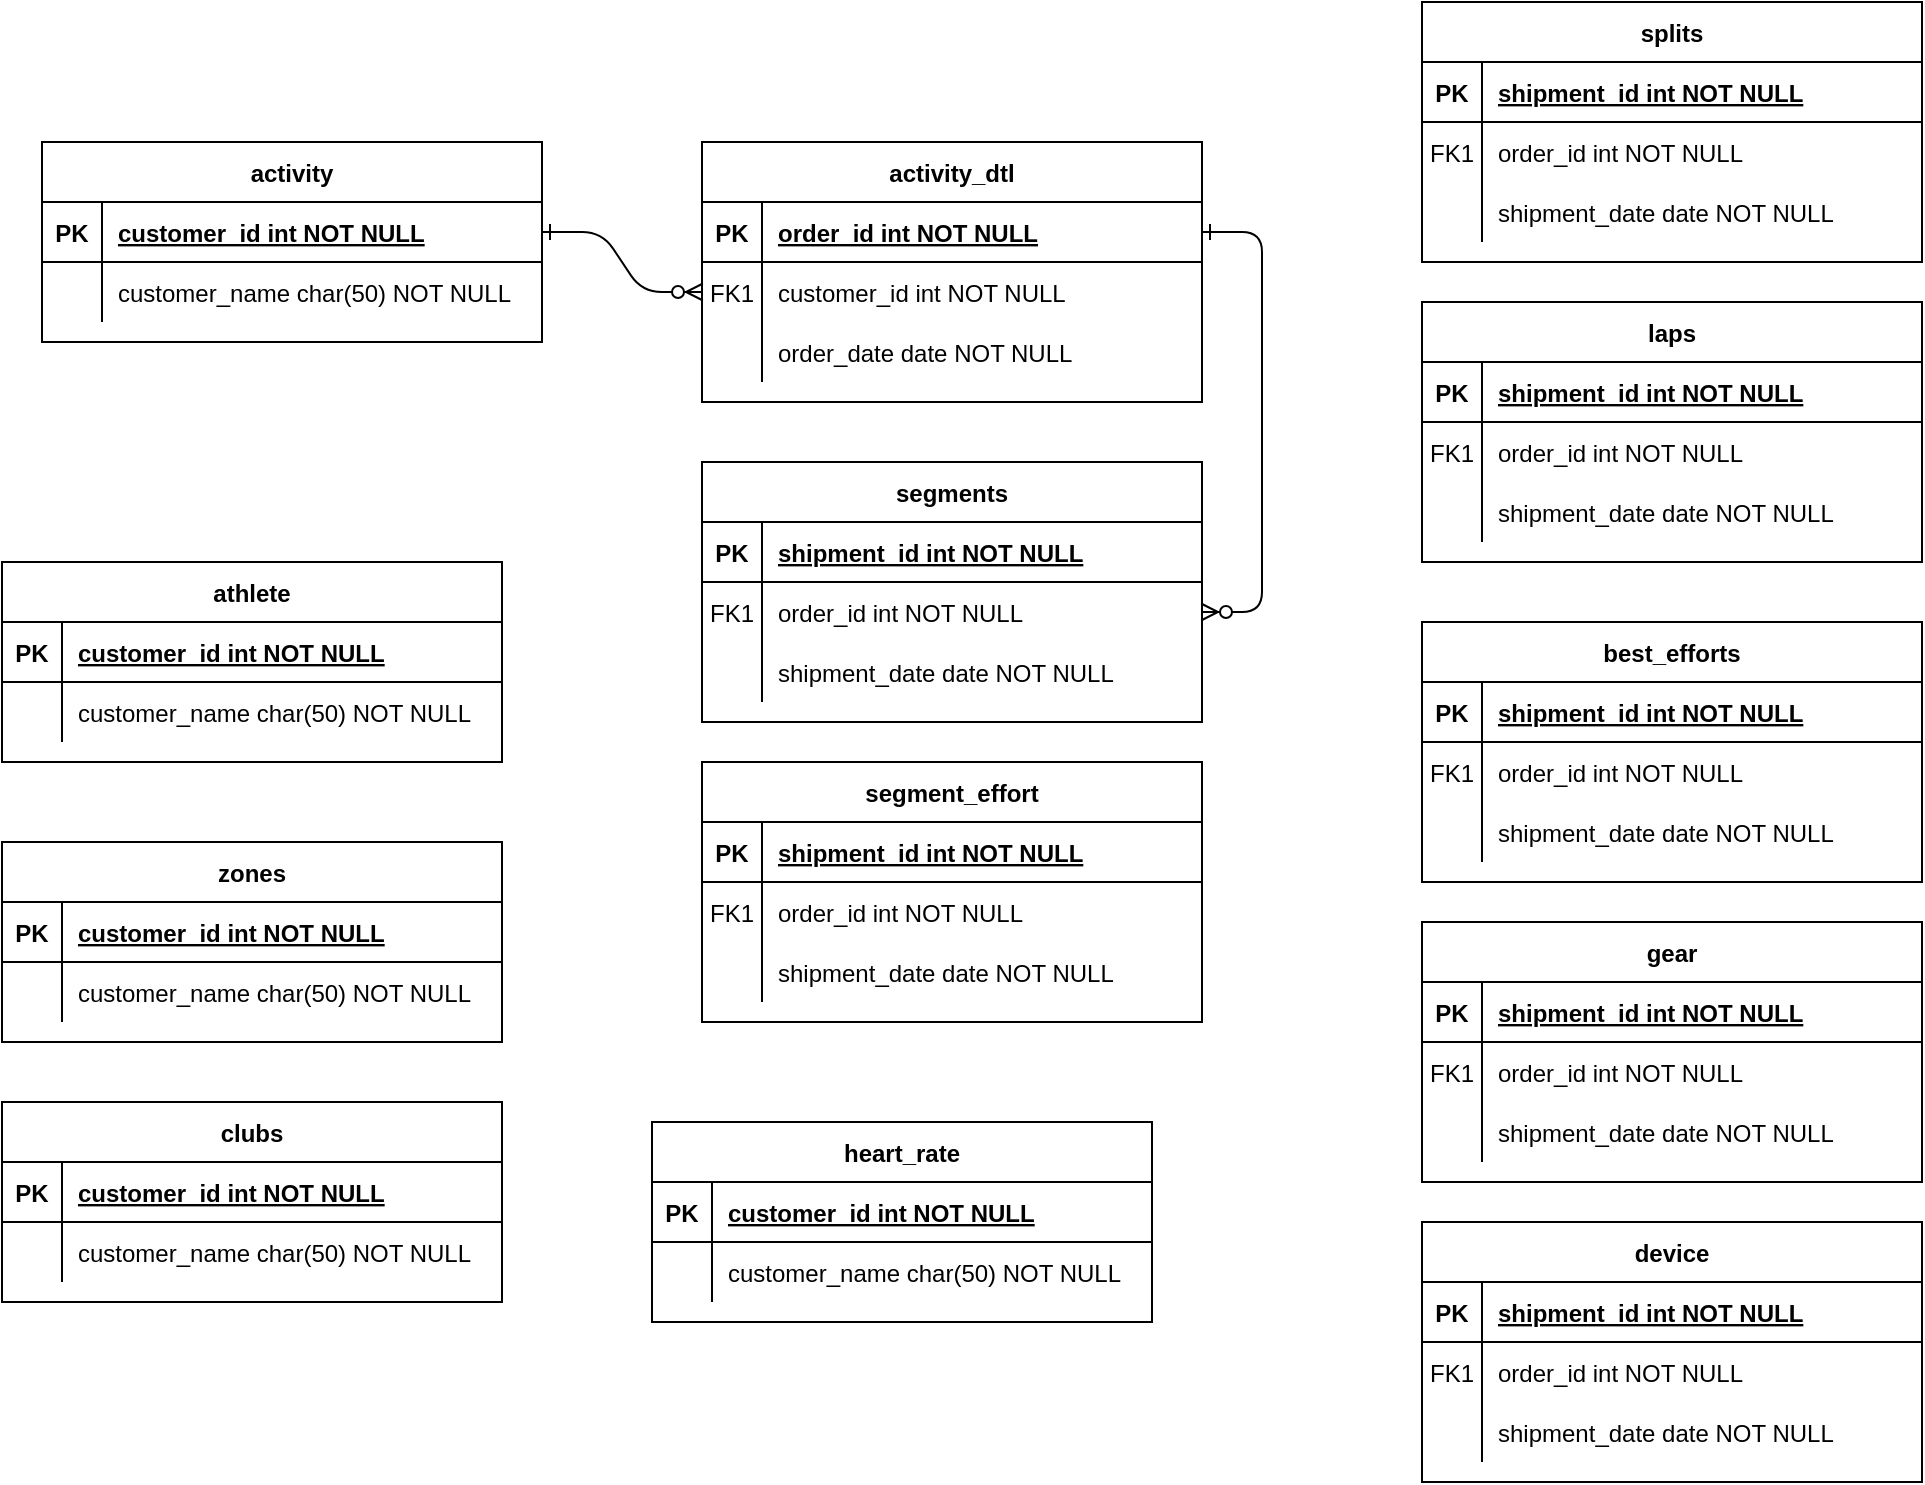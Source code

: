 <mxfile version="13.7.9" type="device"><diagram id="R2lEEEUBdFMjLlhIrx00" name="Page-1"><mxGraphModel dx="1280" dy="803" grid="1" gridSize="10" guides="1" tooltips="1" connect="1" arrows="1" fold="1" page="1" pageScale="1" pageWidth="850" pageHeight="1100" math="0" shadow="0" extFonts="Permanent Marker^https://fonts.googleapis.com/css?family=Permanent+Marker"><root><mxCell id="0"/><mxCell id="1" parent="0"/><mxCell id="C-vyLk0tnHw3VtMMgP7b-1" value="" style="edgeStyle=entityRelationEdgeStyle;endArrow=ERzeroToMany;startArrow=ERone;endFill=1;startFill=0;" parent="1" source="C-vyLk0tnHw3VtMMgP7b-24" target="C-vyLk0tnHw3VtMMgP7b-6" edge="1"><mxGeometry width="100" height="100" relative="1" as="geometry"><mxPoint x="340" y="720" as="sourcePoint"/><mxPoint x="440" y="620" as="targetPoint"/></mxGeometry></mxCell><mxCell id="C-vyLk0tnHw3VtMMgP7b-12" value="" style="edgeStyle=entityRelationEdgeStyle;endArrow=ERzeroToMany;startArrow=ERone;endFill=1;startFill=0;" parent="1" source="C-vyLk0tnHw3VtMMgP7b-3" target="C-vyLk0tnHw3VtMMgP7b-17" edge="1"><mxGeometry width="100" height="100" relative="1" as="geometry"><mxPoint x="400" y="180" as="sourcePoint"/><mxPoint x="460" y="205" as="targetPoint"/></mxGeometry></mxCell><mxCell id="C-vyLk0tnHw3VtMMgP7b-2" value="activity_dtl" style="shape=table;startSize=30;container=1;collapsible=1;childLayout=tableLayout;fixedRows=1;rowLines=0;fontStyle=1;align=center;resizeLast=1;" parent="1" vertex="1"><mxGeometry x="450" y="120" width="250" height="130" as="geometry"/></mxCell><mxCell id="C-vyLk0tnHw3VtMMgP7b-3" value="" style="shape=partialRectangle;collapsible=0;dropTarget=0;pointerEvents=0;fillColor=none;points=[[0,0.5],[1,0.5]];portConstraint=eastwest;top=0;left=0;right=0;bottom=1;" parent="C-vyLk0tnHw3VtMMgP7b-2" vertex="1"><mxGeometry y="30" width="250" height="30" as="geometry"/></mxCell><mxCell id="C-vyLk0tnHw3VtMMgP7b-4" value="PK" style="shape=partialRectangle;overflow=hidden;connectable=0;fillColor=none;top=0;left=0;bottom=0;right=0;fontStyle=1;" parent="C-vyLk0tnHw3VtMMgP7b-3" vertex="1"><mxGeometry width="30" height="30" as="geometry"/></mxCell><mxCell id="C-vyLk0tnHw3VtMMgP7b-5" value="order_id int NOT NULL " style="shape=partialRectangle;overflow=hidden;connectable=0;fillColor=none;top=0;left=0;bottom=0;right=0;align=left;spacingLeft=6;fontStyle=5;" parent="C-vyLk0tnHw3VtMMgP7b-3" vertex="1"><mxGeometry x="30" width="220" height="30" as="geometry"/></mxCell><mxCell id="C-vyLk0tnHw3VtMMgP7b-6" value="" style="shape=partialRectangle;collapsible=0;dropTarget=0;pointerEvents=0;fillColor=none;points=[[0,0.5],[1,0.5]];portConstraint=eastwest;top=0;left=0;right=0;bottom=0;" parent="C-vyLk0tnHw3VtMMgP7b-2" vertex="1"><mxGeometry y="60" width="250" height="30" as="geometry"/></mxCell><mxCell id="C-vyLk0tnHw3VtMMgP7b-7" value="FK1" style="shape=partialRectangle;overflow=hidden;connectable=0;fillColor=none;top=0;left=0;bottom=0;right=0;" parent="C-vyLk0tnHw3VtMMgP7b-6" vertex="1"><mxGeometry width="30" height="30" as="geometry"/></mxCell><mxCell id="C-vyLk0tnHw3VtMMgP7b-8" value="customer_id int NOT NULL" style="shape=partialRectangle;overflow=hidden;connectable=0;fillColor=none;top=0;left=0;bottom=0;right=0;align=left;spacingLeft=6;" parent="C-vyLk0tnHw3VtMMgP7b-6" vertex="1"><mxGeometry x="30" width="220" height="30" as="geometry"/></mxCell><mxCell id="C-vyLk0tnHw3VtMMgP7b-9" value="" style="shape=partialRectangle;collapsible=0;dropTarget=0;pointerEvents=0;fillColor=none;points=[[0,0.5],[1,0.5]];portConstraint=eastwest;top=0;left=0;right=0;bottom=0;" parent="C-vyLk0tnHw3VtMMgP7b-2" vertex="1"><mxGeometry y="90" width="250" height="30" as="geometry"/></mxCell><mxCell id="C-vyLk0tnHw3VtMMgP7b-10" value="" style="shape=partialRectangle;overflow=hidden;connectable=0;fillColor=none;top=0;left=0;bottom=0;right=0;" parent="C-vyLk0tnHw3VtMMgP7b-9" vertex="1"><mxGeometry width="30" height="30" as="geometry"/></mxCell><mxCell id="C-vyLk0tnHw3VtMMgP7b-11" value="order_date date NOT NULL" style="shape=partialRectangle;overflow=hidden;connectable=0;fillColor=none;top=0;left=0;bottom=0;right=0;align=left;spacingLeft=6;" parent="C-vyLk0tnHw3VtMMgP7b-9" vertex="1"><mxGeometry x="30" width="220" height="30" as="geometry"/></mxCell><mxCell id="C-vyLk0tnHw3VtMMgP7b-13" value="segments" style="shape=table;startSize=30;container=1;collapsible=1;childLayout=tableLayout;fixedRows=1;rowLines=0;fontStyle=1;align=center;resizeLast=1;" parent="1" vertex="1"><mxGeometry x="450" y="280" width="250" height="130" as="geometry"/></mxCell><mxCell id="C-vyLk0tnHw3VtMMgP7b-14" value="" style="shape=partialRectangle;collapsible=0;dropTarget=0;pointerEvents=0;fillColor=none;points=[[0,0.5],[1,0.5]];portConstraint=eastwest;top=0;left=0;right=0;bottom=1;" parent="C-vyLk0tnHw3VtMMgP7b-13" vertex="1"><mxGeometry y="30" width="250" height="30" as="geometry"/></mxCell><mxCell id="C-vyLk0tnHw3VtMMgP7b-15" value="PK" style="shape=partialRectangle;overflow=hidden;connectable=0;fillColor=none;top=0;left=0;bottom=0;right=0;fontStyle=1;" parent="C-vyLk0tnHw3VtMMgP7b-14" vertex="1"><mxGeometry width="30" height="30" as="geometry"/></mxCell><mxCell id="C-vyLk0tnHw3VtMMgP7b-16" value="shipment_id int NOT NULL " style="shape=partialRectangle;overflow=hidden;connectable=0;fillColor=none;top=0;left=0;bottom=0;right=0;align=left;spacingLeft=6;fontStyle=5;" parent="C-vyLk0tnHw3VtMMgP7b-14" vertex="1"><mxGeometry x="30" width="220" height="30" as="geometry"/></mxCell><mxCell id="C-vyLk0tnHw3VtMMgP7b-17" value="" style="shape=partialRectangle;collapsible=0;dropTarget=0;pointerEvents=0;fillColor=none;points=[[0,0.5],[1,0.5]];portConstraint=eastwest;top=0;left=0;right=0;bottom=0;" parent="C-vyLk0tnHw3VtMMgP7b-13" vertex="1"><mxGeometry y="60" width="250" height="30" as="geometry"/></mxCell><mxCell id="C-vyLk0tnHw3VtMMgP7b-18" value="FK1" style="shape=partialRectangle;overflow=hidden;connectable=0;fillColor=none;top=0;left=0;bottom=0;right=0;" parent="C-vyLk0tnHw3VtMMgP7b-17" vertex="1"><mxGeometry width="30" height="30" as="geometry"/></mxCell><mxCell id="C-vyLk0tnHw3VtMMgP7b-19" value="order_id int NOT NULL" style="shape=partialRectangle;overflow=hidden;connectable=0;fillColor=none;top=0;left=0;bottom=0;right=0;align=left;spacingLeft=6;" parent="C-vyLk0tnHw3VtMMgP7b-17" vertex="1"><mxGeometry x="30" width="220" height="30" as="geometry"/></mxCell><mxCell id="C-vyLk0tnHw3VtMMgP7b-20" value="" style="shape=partialRectangle;collapsible=0;dropTarget=0;pointerEvents=0;fillColor=none;points=[[0,0.5],[1,0.5]];portConstraint=eastwest;top=0;left=0;right=0;bottom=0;" parent="C-vyLk0tnHw3VtMMgP7b-13" vertex="1"><mxGeometry y="90" width="250" height="30" as="geometry"/></mxCell><mxCell id="C-vyLk0tnHw3VtMMgP7b-21" value="" style="shape=partialRectangle;overflow=hidden;connectable=0;fillColor=none;top=0;left=0;bottom=0;right=0;" parent="C-vyLk0tnHw3VtMMgP7b-20" vertex="1"><mxGeometry width="30" height="30" as="geometry"/></mxCell><mxCell id="C-vyLk0tnHw3VtMMgP7b-22" value="shipment_date date NOT NULL" style="shape=partialRectangle;overflow=hidden;connectable=0;fillColor=none;top=0;left=0;bottom=0;right=0;align=left;spacingLeft=6;" parent="C-vyLk0tnHw3VtMMgP7b-20" vertex="1"><mxGeometry x="30" width="220" height="30" as="geometry"/></mxCell><mxCell id="C-vyLk0tnHw3VtMMgP7b-23" value="activity" style="shape=table;startSize=30;container=1;collapsible=1;childLayout=tableLayout;fixedRows=1;rowLines=0;fontStyle=1;align=center;resizeLast=1;" parent="1" vertex="1"><mxGeometry x="120" y="120" width="250" height="100" as="geometry"/></mxCell><mxCell id="C-vyLk0tnHw3VtMMgP7b-24" value="" style="shape=partialRectangle;collapsible=0;dropTarget=0;pointerEvents=0;fillColor=none;points=[[0,0.5],[1,0.5]];portConstraint=eastwest;top=0;left=0;right=0;bottom=1;" parent="C-vyLk0tnHw3VtMMgP7b-23" vertex="1"><mxGeometry y="30" width="250" height="30" as="geometry"/></mxCell><mxCell id="C-vyLk0tnHw3VtMMgP7b-25" value="PK" style="shape=partialRectangle;overflow=hidden;connectable=0;fillColor=none;top=0;left=0;bottom=0;right=0;fontStyle=1;" parent="C-vyLk0tnHw3VtMMgP7b-24" vertex="1"><mxGeometry width="30" height="30" as="geometry"/></mxCell><mxCell id="C-vyLk0tnHw3VtMMgP7b-26" value="customer_id int NOT NULL " style="shape=partialRectangle;overflow=hidden;connectable=0;fillColor=none;top=0;left=0;bottom=0;right=0;align=left;spacingLeft=6;fontStyle=5;" parent="C-vyLk0tnHw3VtMMgP7b-24" vertex="1"><mxGeometry x="30" width="220" height="30" as="geometry"/></mxCell><mxCell id="C-vyLk0tnHw3VtMMgP7b-27" value="" style="shape=partialRectangle;collapsible=0;dropTarget=0;pointerEvents=0;fillColor=none;points=[[0,0.5],[1,0.5]];portConstraint=eastwest;top=0;left=0;right=0;bottom=0;" parent="C-vyLk0tnHw3VtMMgP7b-23" vertex="1"><mxGeometry y="60" width="250" height="30" as="geometry"/></mxCell><mxCell id="C-vyLk0tnHw3VtMMgP7b-28" value="" style="shape=partialRectangle;overflow=hidden;connectable=0;fillColor=none;top=0;left=0;bottom=0;right=0;" parent="C-vyLk0tnHw3VtMMgP7b-27" vertex="1"><mxGeometry width="30" height="30" as="geometry"/></mxCell><mxCell id="C-vyLk0tnHw3VtMMgP7b-29" value="customer_name char(50) NOT NULL" style="shape=partialRectangle;overflow=hidden;connectable=0;fillColor=none;top=0;left=0;bottom=0;right=0;align=left;spacingLeft=6;" parent="C-vyLk0tnHw3VtMMgP7b-27" vertex="1"><mxGeometry x="30" width="220" height="30" as="geometry"/></mxCell><mxCell id="K8cpnEEo5jaQYR-o_enQ-11" value="splits" style="shape=table;startSize=30;container=1;collapsible=1;childLayout=tableLayout;fixedRows=1;rowLines=0;fontStyle=1;align=center;resizeLast=1;" vertex="1" parent="1"><mxGeometry x="810" y="50" width="250" height="130" as="geometry"/></mxCell><mxCell id="K8cpnEEo5jaQYR-o_enQ-12" value="" style="shape=partialRectangle;collapsible=0;dropTarget=0;pointerEvents=0;fillColor=none;points=[[0,0.5],[1,0.5]];portConstraint=eastwest;top=0;left=0;right=0;bottom=1;" vertex="1" parent="K8cpnEEo5jaQYR-o_enQ-11"><mxGeometry y="30" width="250" height="30" as="geometry"/></mxCell><mxCell id="K8cpnEEo5jaQYR-o_enQ-13" value="PK" style="shape=partialRectangle;overflow=hidden;connectable=0;fillColor=none;top=0;left=0;bottom=0;right=0;fontStyle=1;" vertex="1" parent="K8cpnEEo5jaQYR-o_enQ-12"><mxGeometry width="30" height="30" as="geometry"/></mxCell><mxCell id="K8cpnEEo5jaQYR-o_enQ-14" value="shipment_id int NOT NULL " style="shape=partialRectangle;overflow=hidden;connectable=0;fillColor=none;top=0;left=0;bottom=0;right=0;align=left;spacingLeft=6;fontStyle=5;" vertex="1" parent="K8cpnEEo5jaQYR-o_enQ-12"><mxGeometry x="30" width="220" height="30" as="geometry"/></mxCell><mxCell id="K8cpnEEo5jaQYR-o_enQ-15" value="" style="shape=partialRectangle;collapsible=0;dropTarget=0;pointerEvents=0;fillColor=none;points=[[0,0.5],[1,0.5]];portConstraint=eastwest;top=0;left=0;right=0;bottom=0;" vertex="1" parent="K8cpnEEo5jaQYR-o_enQ-11"><mxGeometry y="60" width="250" height="30" as="geometry"/></mxCell><mxCell id="K8cpnEEo5jaQYR-o_enQ-16" value="FK1" style="shape=partialRectangle;overflow=hidden;connectable=0;fillColor=none;top=0;left=0;bottom=0;right=0;" vertex="1" parent="K8cpnEEo5jaQYR-o_enQ-15"><mxGeometry width="30" height="30" as="geometry"/></mxCell><mxCell id="K8cpnEEo5jaQYR-o_enQ-17" value="order_id int NOT NULL" style="shape=partialRectangle;overflow=hidden;connectable=0;fillColor=none;top=0;left=0;bottom=0;right=0;align=left;spacingLeft=6;" vertex="1" parent="K8cpnEEo5jaQYR-o_enQ-15"><mxGeometry x="30" width="220" height="30" as="geometry"/></mxCell><mxCell id="K8cpnEEo5jaQYR-o_enQ-18" value="" style="shape=partialRectangle;collapsible=0;dropTarget=0;pointerEvents=0;fillColor=none;points=[[0,0.5],[1,0.5]];portConstraint=eastwest;top=0;left=0;right=0;bottom=0;" vertex="1" parent="K8cpnEEo5jaQYR-o_enQ-11"><mxGeometry y="90" width="250" height="30" as="geometry"/></mxCell><mxCell id="K8cpnEEo5jaQYR-o_enQ-19" value="" style="shape=partialRectangle;overflow=hidden;connectable=0;fillColor=none;top=0;left=0;bottom=0;right=0;" vertex="1" parent="K8cpnEEo5jaQYR-o_enQ-18"><mxGeometry width="30" height="30" as="geometry"/></mxCell><mxCell id="K8cpnEEo5jaQYR-o_enQ-20" value="shipment_date date NOT NULL" style="shape=partialRectangle;overflow=hidden;connectable=0;fillColor=none;top=0;left=0;bottom=0;right=0;align=left;spacingLeft=6;" vertex="1" parent="K8cpnEEo5jaQYR-o_enQ-18"><mxGeometry x="30" width="220" height="30" as="geometry"/></mxCell><mxCell id="K8cpnEEo5jaQYR-o_enQ-21" value="laps" style="shape=table;startSize=30;container=1;collapsible=1;childLayout=tableLayout;fixedRows=1;rowLines=0;fontStyle=1;align=center;resizeLast=1;" vertex="1" parent="1"><mxGeometry x="810" y="200" width="250" height="130" as="geometry"/></mxCell><mxCell id="K8cpnEEo5jaQYR-o_enQ-22" value="" style="shape=partialRectangle;collapsible=0;dropTarget=0;pointerEvents=0;fillColor=none;points=[[0,0.5],[1,0.5]];portConstraint=eastwest;top=0;left=0;right=0;bottom=1;" vertex="1" parent="K8cpnEEo5jaQYR-o_enQ-21"><mxGeometry y="30" width="250" height="30" as="geometry"/></mxCell><mxCell id="K8cpnEEo5jaQYR-o_enQ-23" value="PK" style="shape=partialRectangle;overflow=hidden;connectable=0;fillColor=none;top=0;left=0;bottom=0;right=0;fontStyle=1;" vertex="1" parent="K8cpnEEo5jaQYR-o_enQ-22"><mxGeometry width="30" height="30" as="geometry"/></mxCell><mxCell id="K8cpnEEo5jaQYR-o_enQ-24" value="shipment_id int NOT NULL " style="shape=partialRectangle;overflow=hidden;connectable=0;fillColor=none;top=0;left=0;bottom=0;right=0;align=left;spacingLeft=6;fontStyle=5;" vertex="1" parent="K8cpnEEo5jaQYR-o_enQ-22"><mxGeometry x="30" width="220" height="30" as="geometry"/></mxCell><mxCell id="K8cpnEEo5jaQYR-o_enQ-25" value="" style="shape=partialRectangle;collapsible=0;dropTarget=0;pointerEvents=0;fillColor=none;points=[[0,0.5],[1,0.5]];portConstraint=eastwest;top=0;left=0;right=0;bottom=0;" vertex="1" parent="K8cpnEEo5jaQYR-o_enQ-21"><mxGeometry y="60" width="250" height="30" as="geometry"/></mxCell><mxCell id="K8cpnEEo5jaQYR-o_enQ-26" value="FK1" style="shape=partialRectangle;overflow=hidden;connectable=0;fillColor=none;top=0;left=0;bottom=0;right=0;" vertex="1" parent="K8cpnEEo5jaQYR-o_enQ-25"><mxGeometry width="30" height="30" as="geometry"/></mxCell><mxCell id="K8cpnEEo5jaQYR-o_enQ-27" value="order_id int NOT NULL" style="shape=partialRectangle;overflow=hidden;connectable=0;fillColor=none;top=0;left=0;bottom=0;right=0;align=left;spacingLeft=6;" vertex="1" parent="K8cpnEEo5jaQYR-o_enQ-25"><mxGeometry x="30" width="220" height="30" as="geometry"/></mxCell><mxCell id="K8cpnEEo5jaQYR-o_enQ-28" value="" style="shape=partialRectangle;collapsible=0;dropTarget=0;pointerEvents=0;fillColor=none;points=[[0,0.5],[1,0.5]];portConstraint=eastwest;top=0;left=0;right=0;bottom=0;" vertex="1" parent="K8cpnEEo5jaQYR-o_enQ-21"><mxGeometry y="90" width="250" height="30" as="geometry"/></mxCell><mxCell id="K8cpnEEo5jaQYR-o_enQ-29" value="" style="shape=partialRectangle;overflow=hidden;connectable=0;fillColor=none;top=0;left=0;bottom=0;right=0;" vertex="1" parent="K8cpnEEo5jaQYR-o_enQ-28"><mxGeometry width="30" height="30" as="geometry"/></mxCell><mxCell id="K8cpnEEo5jaQYR-o_enQ-30" value="shipment_date date NOT NULL" style="shape=partialRectangle;overflow=hidden;connectable=0;fillColor=none;top=0;left=0;bottom=0;right=0;align=left;spacingLeft=6;" vertex="1" parent="K8cpnEEo5jaQYR-o_enQ-28"><mxGeometry x="30" width="220" height="30" as="geometry"/></mxCell><mxCell id="K8cpnEEo5jaQYR-o_enQ-31" value="best_efforts" style="shape=table;startSize=30;container=1;collapsible=1;childLayout=tableLayout;fixedRows=1;rowLines=0;fontStyle=1;align=center;resizeLast=1;" vertex="1" parent="1"><mxGeometry x="810" y="360" width="250" height="130" as="geometry"/></mxCell><mxCell id="K8cpnEEo5jaQYR-o_enQ-32" value="" style="shape=partialRectangle;collapsible=0;dropTarget=0;pointerEvents=0;fillColor=none;points=[[0,0.5],[1,0.5]];portConstraint=eastwest;top=0;left=0;right=0;bottom=1;" vertex="1" parent="K8cpnEEo5jaQYR-o_enQ-31"><mxGeometry y="30" width="250" height="30" as="geometry"/></mxCell><mxCell id="K8cpnEEo5jaQYR-o_enQ-33" value="PK" style="shape=partialRectangle;overflow=hidden;connectable=0;fillColor=none;top=0;left=0;bottom=0;right=0;fontStyle=1;" vertex="1" parent="K8cpnEEo5jaQYR-o_enQ-32"><mxGeometry width="30" height="30" as="geometry"/></mxCell><mxCell id="K8cpnEEo5jaQYR-o_enQ-34" value="shipment_id int NOT NULL " style="shape=partialRectangle;overflow=hidden;connectable=0;fillColor=none;top=0;left=0;bottom=0;right=0;align=left;spacingLeft=6;fontStyle=5;" vertex="1" parent="K8cpnEEo5jaQYR-o_enQ-32"><mxGeometry x="30" width="220" height="30" as="geometry"/></mxCell><mxCell id="K8cpnEEo5jaQYR-o_enQ-35" value="" style="shape=partialRectangle;collapsible=0;dropTarget=0;pointerEvents=0;fillColor=none;points=[[0,0.5],[1,0.5]];portConstraint=eastwest;top=0;left=0;right=0;bottom=0;" vertex="1" parent="K8cpnEEo5jaQYR-o_enQ-31"><mxGeometry y="60" width="250" height="30" as="geometry"/></mxCell><mxCell id="K8cpnEEo5jaQYR-o_enQ-36" value="FK1" style="shape=partialRectangle;overflow=hidden;connectable=0;fillColor=none;top=0;left=0;bottom=0;right=0;" vertex="1" parent="K8cpnEEo5jaQYR-o_enQ-35"><mxGeometry width="30" height="30" as="geometry"/></mxCell><mxCell id="K8cpnEEo5jaQYR-o_enQ-37" value="order_id int NOT NULL" style="shape=partialRectangle;overflow=hidden;connectable=0;fillColor=none;top=0;left=0;bottom=0;right=0;align=left;spacingLeft=6;" vertex="1" parent="K8cpnEEo5jaQYR-o_enQ-35"><mxGeometry x="30" width="220" height="30" as="geometry"/></mxCell><mxCell id="K8cpnEEo5jaQYR-o_enQ-38" value="" style="shape=partialRectangle;collapsible=0;dropTarget=0;pointerEvents=0;fillColor=none;points=[[0,0.5],[1,0.5]];portConstraint=eastwest;top=0;left=0;right=0;bottom=0;" vertex="1" parent="K8cpnEEo5jaQYR-o_enQ-31"><mxGeometry y="90" width="250" height="30" as="geometry"/></mxCell><mxCell id="K8cpnEEo5jaQYR-o_enQ-39" value="" style="shape=partialRectangle;overflow=hidden;connectable=0;fillColor=none;top=0;left=0;bottom=0;right=0;" vertex="1" parent="K8cpnEEo5jaQYR-o_enQ-38"><mxGeometry width="30" height="30" as="geometry"/></mxCell><mxCell id="K8cpnEEo5jaQYR-o_enQ-40" value="shipment_date date NOT NULL" style="shape=partialRectangle;overflow=hidden;connectable=0;fillColor=none;top=0;left=0;bottom=0;right=0;align=left;spacingLeft=6;" vertex="1" parent="K8cpnEEo5jaQYR-o_enQ-38"><mxGeometry x="30" width="220" height="30" as="geometry"/></mxCell><mxCell id="K8cpnEEo5jaQYR-o_enQ-1" value="segment_effort" style="shape=table;startSize=30;container=1;collapsible=1;childLayout=tableLayout;fixedRows=1;rowLines=0;fontStyle=1;align=center;resizeLast=1;" vertex="1" parent="1"><mxGeometry x="450" y="430" width="250" height="130" as="geometry"/></mxCell><mxCell id="K8cpnEEo5jaQYR-o_enQ-2" value="" style="shape=partialRectangle;collapsible=0;dropTarget=0;pointerEvents=0;fillColor=none;points=[[0,0.5],[1,0.5]];portConstraint=eastwest;top=0;left=0;right=0;bottom=1;" vertex="1" parent="K8cpnEEo5jaQYR-o_enQ-1"><mxGeometry y="30" width="250" height="30" as="geometry"/></mxCell><mxCell id="K8cpnEEo5jaQYR-o_enQ-3" value="PK" style="shape=partialRectangle;overflow=hidden;connectable=0;fillColor=none;top=0;left=0;bottom=0;right=0;fontStyle=1;" vertex="1" parent="K8cpnEEo5jaQYR-o_enQ-2"><mxGeometry width="30" height="30" as="geometry"/></mxCell><mxCell id="K8cpnEEo5jaQYR-o_enQ-4" value="shipment_id int NOT NULL " style="shape=partialRectangle;overflow=hidden;connectable=0;fillColor=none;top=0;left=0;bottom=0;right=0;align=left;spacingLeft=6;fontStyle=5;" vertex="1" parent="K8cpnEEo5jaQYR-o_enQ-2"><mxGeometry x="30" width="220" height="30" as="geometry"/></mxCell><mxCell id="K8cpnEEo5jaQYR-o_enQ-5" value="" style="shape=partialRectangle;collapsible=0;dropTarget=0;pointerEvents=0;fillColor=none;points=[[0,0.5],[1,0.5]];portConstraint=eastwest;top=0;left=0;right=0;bottom=0;" vertex="1" parent="K8cpnEEo5jaQYR-o_enQ-1"><mxGeometry y="60" width="250" height="30" as="geometry"/></mxCell><mxCell id="K8cpnEEo5jaQYR-o_enQ-6" value="FK1" style="shape=partialRectangle;overflow=hidden;connectable=0;fillColor=none;top=0;left=0;bottom=0;right=0;" vertex="1" parent="K8cpnEEo5jaQYR-o_enQ-5"><mxGeometry width="30" height="30" as="geometry"/></mxCell><mxCell id="K8cpnEEo5jaQYR-o_enQ-7" value="order_id int NOT NULL" style="shape=partialRectangle;overflow=hidden;connectable=0;fillColor=none;top=0;left=0;bottom=0;right=0;align=left;spacingLeft=6;" vertex="1" parent="K8cpnEEo5jaQYR-o_enQ-5"><mxGeometry x="30" width="220" height="30" as="geometry"/></mxCell><mxCell id="K8cpnEEo5jaQYR-o_enQ-8" value="" style="shape=partialRectangle;collapsible=0;dropTarget=0;pointerEvents=0;fillColor=none;points=[[0,0.5],[1,0.5]];portConstraint=eastwest;top=0;left=0;right=0;bottom=0;" vertex="1" parent="K8cpnEEo5jaQYR-o_enQ-1"><mxGeometry y="90" width="250" height="30" as="geometry"/></mxCell><mxCell id="K8cpnEEo5jaQYR-o_enQ-9" value="" style="shape=partialRectangle;overflow=hidden;connectable=0;fillColor=none;top=0;left=0;bottom=0;right=0;" vertex="1" parent="K8cpnEEo5jaQYR-o_enQ-8"><mxGeometry width="30" height="30" as="geometry"/></mxCell><mxCell id="K8cpnEEo5jaQYR-o_enQ-10" value="shipment_date date NOT NULL" style="shape=partialRectangle;overflow=hidden;connectable=0;fillColor=none;top=0;left=0;bottom=0;right=0;align=left;spacingLeft=6;" vertex="1" parent="K8cpnEEo5jaQYR-o_enQ-8"><mxGeometry x="30" width="220" height="30" as="geometry"/></mxCell><mxCell id="K8cpnEEo5jaQYR-o_enQ-41" value="gear" style="shape=table;startSize=30;container=1;collapsible=1;childLayout=tableLayout;fixedRows=1;rowLines=0;fontStyle=1;align=center;resizeLast=1;" vertex="1" parent="1"><mxGeometry x="810" y="510" width="250" height="130" as="geometry"/></mxCell><mxCell id="K8cpnEEo5jaQYR-o_enQ-42" value="" style="shape=partialRectangle;collapsible=0;dropTarget=0;pointerEvents=0;fillColor=none;points=[[0,0.5],[1,0.5]];portConstraint=eastwest;top=0;left=0;right=0;bottom=1;" vertex="1" parent="K8cpnEEo5jaQYR-o_enQ-41"><mxGeometry y="30" width="250" height="30" as="geometry"/></mxCell><mxCell id="K8cpnEEo5jaQYR-o_enQ-43" value="PK" style="shape=partialRectangle;overflow=hidden;connectable=0;fillColor=none;top=0;left=0;bottom=0;right=0;fontStyle=1;" vertex="1" parent="K8cpnEEo5jaQYR-o_enQ-42"><mxGeometry width="30" height="30" as="geometry"/></mxCell><mxCell id="K8cpnEEo5jaQYR-o_enQ-44" value="shipment_id int NOT NULL " style="shape=partialRectangle;overflow=hidden;connectable=0;fillColor=none;top=0;left=0;bottom=0;right=0;align=left;spacingLeft=6;fontStyle=5;" vertex="1" parent="K8cpnEEo5jaQYR-o_enQ-42"><mxGeometry x="30" width="220" height="30" as="geometry"/></mxCell><mxCell id="K8cpnEEo5jaQYR-o_enQ-45" value="" style="shape=partialRectangle;collapsible=0;dropTarget=0;pointerEvents=0;fillColor=none;points=[[0,0.5],[1,0.5]];portConstraint=eastwest;top=0;left=0;right=0;bottom=0;" vertex="1" parent="K8cpnEEo5jaQYR-o_enQ-41"><mxGeometry y="60" width="250" height="30" as="geometry"/></mxCell><mxCell id="K8cpnEEo5jaQYR-o_enQ-46" value="FK1" style="shape=partialRectangle;overflow=hidden;connectable=0;fillColor=none;top=0;left=0;bottom=0;right=0;" vertex="1" parent="K8cpnEEo5jaQYR-o_enQ-45"><mxGeometry width="30" height="30" as="geometry"/></mxCell><mxCell id="K8cpnEEo5jaQYR-o_enQ-47" value="order_id int NOT NULL" style="shape=partialRectangle;overflow=hidden;connectable=0;fillColor=none;top=0;left=0;bottom=0;right=0;align=left;spacingLeft=6;" vertex="1" parent="K8cpnEEo5jaQYR-o_enQ-45"><mxGeometry x="30" width="220" height="30" as="geometry"/></mxCell><mxCell id="K8cpnEEo5jaQYR-o_enQ-48" value="" style="shape=partialRectangle;collapsible=0;dropTarget=0;pointerEvents=0;fillColor=none;points=[[0,0.5],[1,0.5]];portConstraint=eastwest;top=0;left=0;right=0;bottom=0;" vertex="1" parent="K8cpnEEo5jaQYR-o_enQ-41"><mxGeometry y="90" width="250" height="30" as="geometry"/></mxCell><mxCell id="K8cpnEEo5jaQYR-o_enQ-49" value="" style="shape=partialRectangle;overflow=hidden;connectable=0;fillColor=none;top=0;left=0;bottom=0;right=0;" vertex="1" parent="K8cpnEEo5jaQYR-o_enQ-48"><mxGeometry width="30" height="30" as="geometry"/></mxCell><mxCell id="K8cpnEEo5jaQYR-o_enQ-50" value="shipment_date date NOT NULL" style="shape=partialRectangle;overflow=hidden;connectable=0;fillColor=none;top=0;left=0;bottom=0;right=0;align=left;spacingLeft=6;" vertex="1" parent="K8cpnEEo5jaQYR-o_enQ-48"><mxGeometry x="30" width="220" height="30" as="geometry"/></mxCell><mxCell id="K8cpnEEo5jaQYR-o_enQ-51" value="device" style="shape=table;startSize=30;container=1;collapsible=1;childLayout=tableLayout;fixedRows=1;rowLines=0;fontStyle=1;align=center;resizeLast=1;" vertex="1" parent="1"><mxGeometry x="810" y="660" width="250" height="130" as="geometry"/></mxCell><mxCell id="K8cpnEEo5jaQYR-o_enQ-52" value="" style="shape=partialRectangle;collapsible=0;dropTarget=0;pointerEvents=0;fillColor=none;points=[[0,0.5],[1,0.5]];portConstraint=eastwest;top=0;left=0;right=0;bottom=1;" vertex="1" parent="K8cpnEEo5jaQYR-o_enQ-51"><mxGeometry y="30" width="250" height="30" as="geometry"/></mxCell><mxCell id="K8cpnEEo5jaQYR-o_enQ-53" value="PK" style="shape=partialRectangle;overflow=hidden;connectable=0;fillColor=none;top=0;left=0;bottom=0;right=0;fontStyle=1;" vertex="1" parent="K8cpnEEo5jaQYR-o_enQ-52"><mxGeometry width="30" height="30" as="geometry"/></mxCell><mxCell id="K8cpnEEo5jaQYR-o_enQ-54" value="shipment_id int NOT NULL " style="shape=partialRectangle;overflow=hidden;connectable=0;fillColor=none;top=0;left=0;bottom=0;right=0;align=left;spacingLeft=6;fontStyle=5;" vertex="1" parent="K8cpnEEo5jaQYR-o_enQ-52"><mxGeometry x="30" width="220" height="30" as="geometry"/></mxCell><mxCell id="K8cpnEEo5jaQYR-o_enQ-55" value="" style="shape=partialRectangle;collapsible=0;dropTarget=0;pointerEvents=0;fillColor=none;points=[[0,0.5],[1,0.5]];portConstraint=eastwest;top=0;left=0;right=0;bottom=0;" vertex="1" parent="K8cpnEEo5jaQYR-o_enQ-51"><mxGeometry y="60" width="250" height="30" as="geometry"/></mxCell><mxCell id="K8cpnEEo5jaQYR-o_enQ-56" value="FK1" style="shape=partialRectangle;overflow=hidden;connectable=0;fillColor=none;top=0;left=0;bottom=0;right=0;" vertex="1" parent="K8cpnEEo5jaQYR-o_enQ-55"><mxGeometry width="30" height="30" as="geometry"/></mxCell><mxCell id="K8cpnEEo5jaQYR-o_enQ-57" value="order_id int NOT NULL" style="shape=partialRectangle;overflow=hidden;connectable=0;fillColor=none;top=0;left=0;bottom=0;right=0;align=left;spacingLeft=6;" vertex="1" parent="K8cpnEEo5jaQYR-o_enQ-55"><mxGeometry x="30" width="220" height="30" as="geometry"/></mxCell><mxCell id="K8cpnEEo5jaQYR-o_enQ-58" value="" style="shape=partialRectangle;collapsible=0;dropTarget=0;pointerEvents=0;fillColor=none;points=[[0,0.5],[1,0.5]];portConstraint=eastwest;top=0;left=0;right=0;bottom=0;" vertex="1" parent="K8cpnEEo5jaQYR-o_enQ-51"><mxGeometry y="90" width="250" height="30" as="geometry"/></mxCell><mxCell id="K8cpnEEo5jaQYR-o_enQ-59" value="" style="shape=partialRectangle;overflow=hidden;connectable=0;fillColor=none;top=0;left=0;bottom=0;right=0;" vertex="1" parent="K8cpnEEo5jaQYR-o_enQ-58"><mxGeometry width="30" height="30" as="geometry"/></mxCell><mxCell id="K8cpnEEo5jaQYR-o_enQ-60" value="shipment_date date NOT NULL" style="shape=partialRectangle;overflow=hidden;connectable=0;fillColor=none;top=0;left=0;bottom=0;right=0;align=left;spacingLeft=6;" vertex="1" parent="K8cpnEEo5jaQYR-o_enQ-58"><mxGeometry x="30" width="220" height="30" as="geometry"/></mxCell><mxCell id="K8cpnEEo5jaQYR-o_enQ-61" value="athlete" style="shape=table;startSize=30;container=1;collapsible=1;childLayout=tableLayout;fixedRows=1;rowLines=0;fontStyle=1;align=center;resizeLast=1;" vertex="1" parent="1"><mxGeometry x="100" y="330" width="250" height="100" as="geometry"/></mxCell><mxCell id="K8cpnEEo5jaQYR-o_enQ-62" value="" style="shape=partialRectangle;collapsible=0;dropTarget=0;pointerEvents=0;fillColor=none;points=[[0,0.5],[1,0.5]];portConstraint=eastwest;top=0;left=0;right=0;bottom=1;" vertex="1" parent="K8cpnEEo5jaQYR-o_enQ-61"><mxGeometry y="30" width="250" height="30" as="geometry"/></mxCell><mxCell id="K8cpnEEo5jaQYR-o_enQ-63" value="PK" style="shape=partialRectangle;overflow=hidden;connectable=0;fillColor=none;top=0;left=0;bottom=0;right=0;fontStyle=1;" vertex="1" parent="K8cpnEEo5jaQYR-o_enQ-62"><mxGeometry width="30" height="30" as="geometry"/></mxCell><mxCell id="K8cpnEEo5jaQYR-o_enQ-64" value="customer_id int NOT NULL " style="shape=partialRectangle;overflow=hidden;connectable=0;fillColor=none;top=0;left=0;bottom=0;right=0;align=left;spacingLeft=6;fontStyle=5;" vertex="1" parent="K8cpnEEo5jaQYR-o_enQ-62"><mxGeometry x="30" width="220" height="30" as="geometry"/></mxCell><mxCell id="K8cpnEEo5jaQYR-o_enQ-65" value="" style="shape=partialRectangle;collapsible=0;dropTarget=0;pointerEvents=0;fillColor=none;points=[[0,0.5],[1,0.5]];portConstraint=eastwest;top=0;left=0;right=0;bottom=0;" vertex="1" parent="K8cpnEEo5jaQYR-o_enQ-61"><mxGeometry y="60" width="250" height="30" as="geometry"/></mxCell><mxCell id="K8cpnEEo5jaQYR-o_enQ-66" value="" style="shape=partialRectangle;overflow=hidden;connectable=0;fillColor=none;top=0;left=0;bottom=0;right=0;" vertex="1" parent="K8cpnEEo5jaQYR-o_enQ-65"><mxGeometry width="30" height="30" as="geometry"/></mxCell><mxCell id="K8cpnEEo5jaQYR-o_enQ-67" value="customer_name char(50) NOT NULL" style="shape=partialRectangle;overflow=hidden;connectable=0;fillColor=none;top=0;left=0;bottom=0;right=0;align=left;spacingLeft=6;" vertex="1" parent="K8cpnEEo5jaQYR-o_enQ-65"><mxGeometry x="30" width="220" height="30" as="geometry"/></mxCell><mxCell id="K8cpnEEo5jaQYR-o_enQ-68" value="zones" style="shape=table;startSize=30;container=1;collapsible=1;childLayout=tableLayout;fixedRows=1;rowLines=0;fontStyle=1;align=center;resizeLast=1;" vertex="1" parent="1"><mxGeometry x="100" y="470" width="250" height="100" as="geometry"/></mxCell><mxCell id="K8cpnEEo5jaQYR-o_enQ-69" value="" style="shape=partialRectangle;collapsible=0;dropTarget=0;pointerEvents=0;fillColor=none;points=[[0,0.5],[1,0.5]];portConstraint=eastwest;top=0;left=0;right=0;bottom=1;" vertex="1" parent="K8cpnEEo5jaQYR-o_enQ-68"><mxGeometry y="30" width="250" height="30" as="geometry"/></mxCell><mxCell id="K8cpnEEo5jaQYR-o_enQ-70" value="PK" style="shape=partialRectangle;overflow=hidden;connectable=0;fillColor=none;top=0;left=0;bottom=0;right=0;fontStyle=1;" vertex="1" parent="K8cpnEEo5jaQYR-o_enQ-69"><mxGeometry width="30" height="30" as="geometry"/></mxCell><mxCell id="K8cpnEEo5jaQYR-o_enQ-71" value="customer_id int NOT NULL " style="shape=partialRectangle;overflow=hidden;connectable=0;fillColor=none;top=0;left=0;bottom=0;right=0;align=left;spacingLeft=6;fontStyle=5;" vertex="1" parent="K8cpnEEo5jaQYR-o_enQ-69"><mxGeometry x="30" width="220" height="30" as="geometry"/></mxCell><mxCell id="K8cpnEEo5jaQYR-o_enQ-72" value="" style="shape=partialRectangle;collapsible=0;dropTarget=0;pointerEvents=0;fillColor=none;points=[[0,0.5],[1,0.5]];portConstraint=eastwest;top=0;left=0;right=0;bottom=0;" vertex="1" parent="K8cpnEEo5jaQYR-o_enQ-68"><mxGeometry y="60" width="250" height="30" as="geometry"/></mxCell><mxCell id="K8cpnEEo5jaQYR-o_enQ-73" value="" style="shape=partialRectangle;overflow=hidden;connectable=0;fillColor=none;top=0;left=0;bottom=0;right=0;" vertex="1" parent="K8cpnEEo5jaQYR-o_enQ-72"><mxGeometry width="30" height="30" as="geometry"/></mxCell><mxCell id="K8cpnEEo5jaQYR-o_enQ-74" value="customer_name char(50) NOT NULL" style="shape=partialRectangle;overflow=hidden;connectable=0;fillColor=none;top=0;left=0;bottom=0;right=0;align=left;spacingLeft=6;" vertex="1" parent="K8cpnEEo5jaQYR-o_enQ-72"><mxGeometry x="30" width="220" height="30" as="geometry"/></mxCell><mxCell id="K8cpnEEo5jaQYR-o_enQ-75" value="clubs" style="shape=table;startSize=30;container=1;collapsible=1;childLayout=tableLayout;fixedRows=1;rowLines=0;fontStyle=1;align=center;resizeLast=1;" vertex="1" parent="1"><mxGeometry x="100" y="600" width="250" height="100" as="geometry"/></mxCell><mxCell id="K8cpnEEo5jaQYR-o_enQ-76" value="" style="shape=partialRectangle;collapsible=0;dropTarget=0;pointerEvents=0;fillColor=none;points=[[0,0.5],[1,0.5]];portConstraint=eastwest;top=0;left=0;right=0;bottom=1;" vertex="1" parent="K8cpnEEo5jaQYR-o_enQ-75"><mxGeometry y="30" width="250" height="30" as="geometry"/></mxCell><mxCell id="K8cpnEEo5jaQYR-o_enQ-77" value="PK" style="shape=partialRectangle;overflow=hidden;connectable=0;fillColor=none;top=0;left=0;bottom=0;right=0;fontStyle=1;" vertex="1" parent="K8cpnEEo5jaQYR-o_enQ-76"><mxGeometry width="30" height="30" as="geometry"/></mxCell><mxCell id="K8cpnEEo5jaQYR-o_enQ-78" value="customer_id int NOT NULL " style="shape=partialRectangle;overflow=hidden;connectable=0;fillColor=none;top=0;left=0;bottom=0;right=0;align=left;spacingLeft=6;fontStyle=5;" vertex="1" parent="K8cpnEEo5jaQYR-o_enQ-76"><mxGeometry x="30" width="220" height="30" as="geometry"/></mxCell><mxCell id="K8cpnEEo5jaQYR-o_enQ-79" value="" style="shape=partialRectangle;collapsible=0;dropTarget=0;pointerEvents=0;fillColor=none;points=[[0,0.5],[1,0.5]];portConstraint=eastwest;top=0;left=0;right=0;bottom=0;" vertex="1" parent="K8cpnEEo5jaQYR-o_enQ-75"><mxGeometry y="60" width="250" height="30" as="geometry"/></mxCell><mxCell id="K8cpnEEo5jaQYR-o_enQ-80" value="" style="shape=partialRectangle;overflow=hidden;connectable=0;fillColor=none;top=0;left=0;bottom=0;right=0;" vertex="1" parent="K8cpnEEo5jaQYR-o_enQ-79"><mxGeometry width="30" height="30" as="geometry"/></mxCell><mxCell id="K8cpnEEo5jaQYR-o_enQ-81" value="customer_name char(50) NOT NULL" style="shape=partialRectangle;overflow=hidden;connectable=0;fillColor=none;top=0;left=0;bottom=0;right=0;align=left;spacingLeft=6;" vertex="1" parent="K8cpnEEo5jaQYR-o_enQ-79"><mxGeometry x="30" width="220" height="30" as="geometry"/></mxCell><mxCell id="K8cpnEEo5jaQYR-o_enQ-89" value="heart_rate" style="shape=table;startSize=30;container=1;collapsible=1;childLayout=tableLayout;fixedRows=1;rowLines=0;fontStyle=1;align=center;resizeLast=1;" vertex="1" parent="1"><mxGeometry x="425" y="610" width="250" height="100" as="geometry"/></mxCell><mxCell id="K8cpnEEo5jaQYR-o_enQ-90" value="" style="shape=partialRectangle;collapsible=0;dropTarget=0;pointerEvents=0;fillColor=none;points=[[0,0.5],[1,0.5]];portConstraint=eastwest;top=0;left=0;right=0;bottom=1;" vertex="1" parent="K8cpnEEo5jaQYR-o_enQ-89"><mxGeometry y="30" width="250" height="30" as="geometry"/></mxCell><mxCell id="K8cpnEEo5jaQYR-o_enQ-91" value="PK" style="shape=partialRectangle;overflow=hidden;connectable=0;fillColor=none;top=0;left=0;bottom=0;right=0;fontStyle=1;" vertex="1" parent="K8cpnEEo5jaQYR-o_enQ-90"><mxGeometry width="30" height="30" as="geometry"/></mxCell><mxCell id="K8cpnEEo5jaQYR-o_enQ-92" value="customer_id int NOT NULL " style="shape=partialRectangle;overflow=hidden;connectable=0;fillColor=none;top=0;left=0;bottom=0;right=0;align=left;spacingLeft=6;fontStyle=5;" vertex="1" parent="K8cpnEEo5jaQYR-o_enQ-90"><mxGeometry x="30" width="220" height="30" as="geometry"/></mxCell><mxCell id="K8cpnEEo5jaQYR-o_enQ-93" value="" style="shape=partialRectangle;collapsible=0;dropTarget=0;pointerEvents=0;fillColor=none;points=[[0,0.5],[1,0.5]];portConstraint=eastwest;top=0;left=0;right=0;bottom=0;" vertex="1" parent="K8cpnEEo5jaQYR-o_enQ-89"><mxGeometry y="60" width="250" height="30" as="geometry"/></mxCell><mxCell id="K8cpnEEo5jaQYR-o_enQ-94" value="" style="shape=partialRectangle;overflow=hidden;connectable=0;fillColor=none;top=0;left=0;bottom=0;right=0;" vertex="1" parent="K8cpnEEo5jaQYR-o_enQ-93"><mxGeometry width="30" height="30" as="geometry"/></mxCell><mxCell id="K8cpnEEo5jaQYR-o_enQ-95" value="customer_name char(50) NOT NULL" style="shape=partialRectangle;overflow=hidden;connectable=0;fillColor=none;top=0;left=0;bottom=0;right=0;align=left;spacingLeft=6;" vertex="1" parent="K8cpnEEo5jaQYR-o_enQ-93"><mxGeometry x="30" width="220" height="30" as="geometry"/></mxCell></root></mxGraphModel></diagram></mxfile>